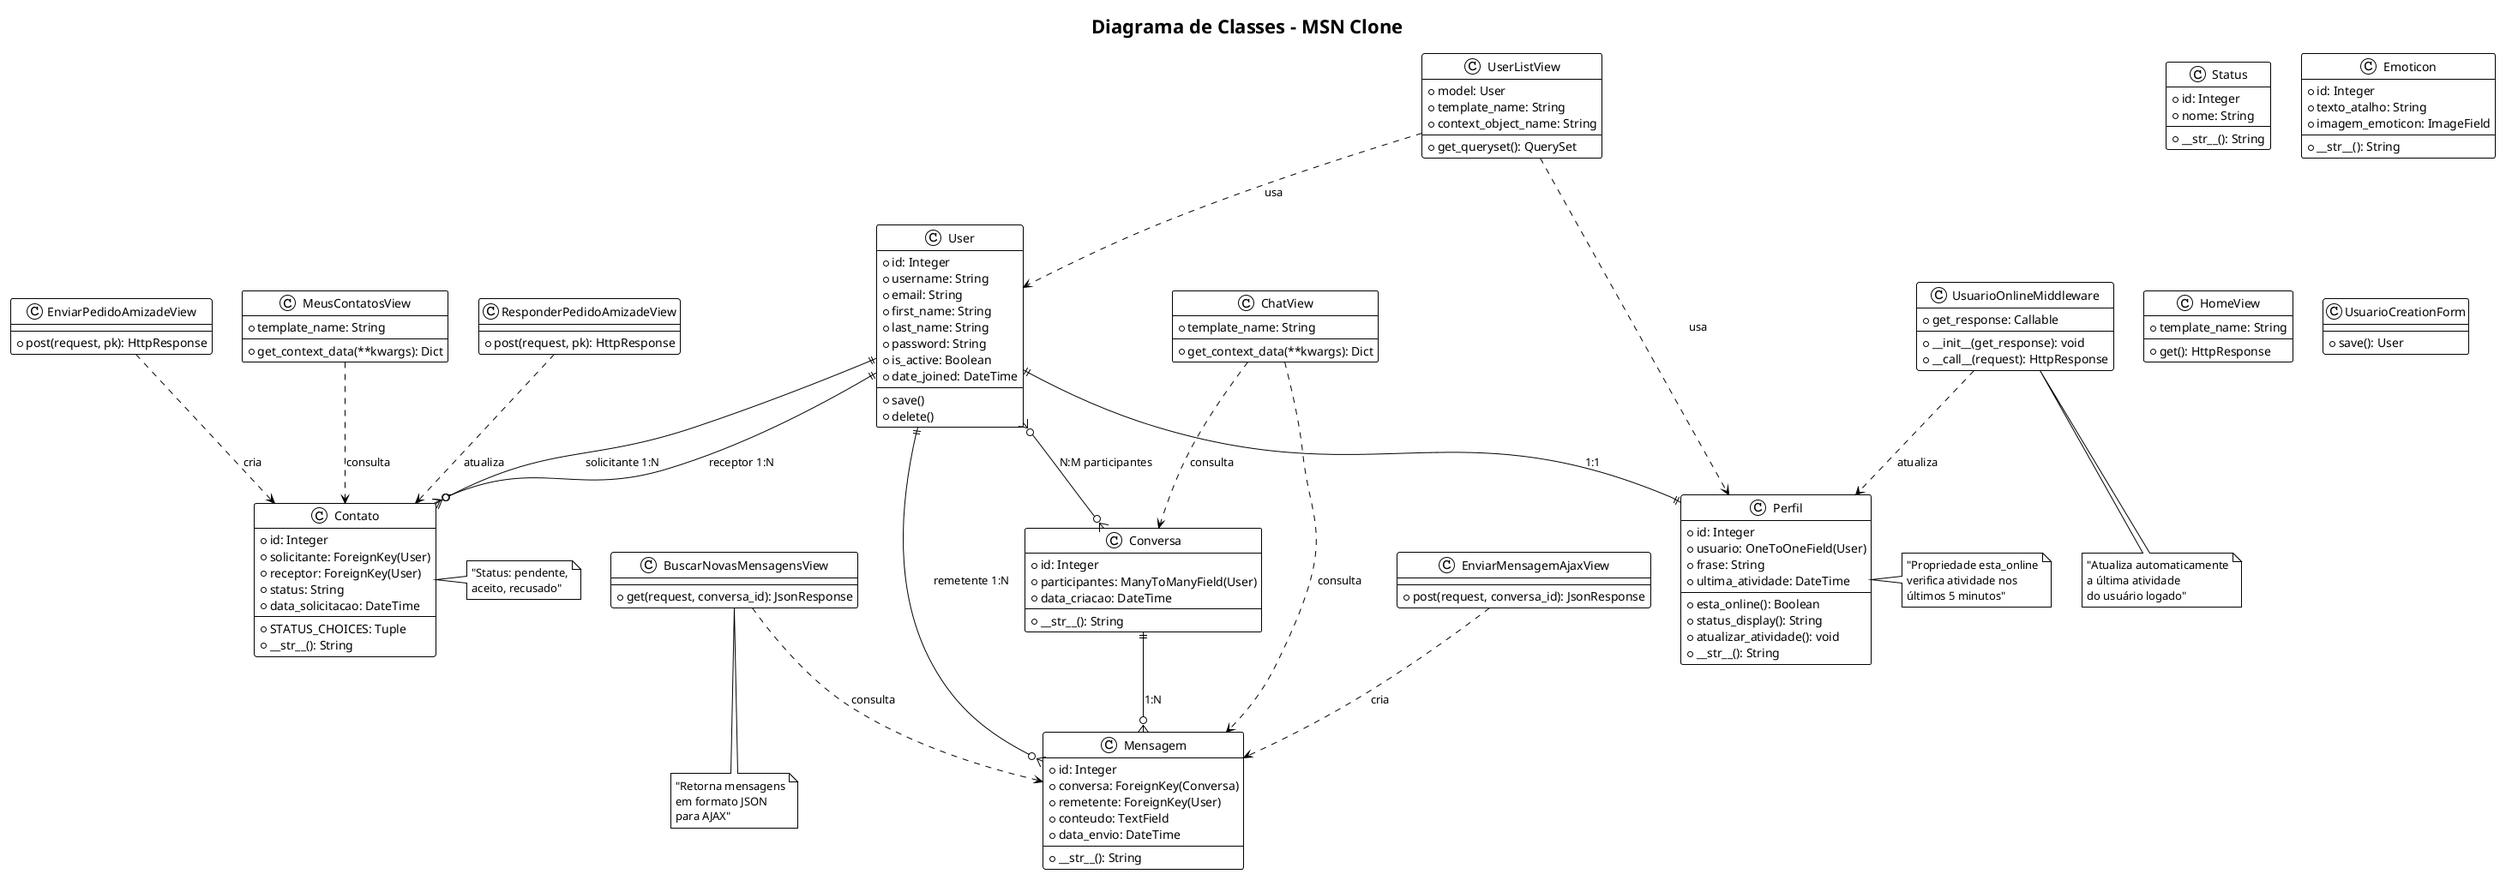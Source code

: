 @startuml DiagramaClassesMSNClone
!theme plain
skinparam backgroundColor white

title Diagrama de Classes - MSN Clone

' Django User (built-in)
class User {
    +id: Integer
    +username: String
    +email: String
    +first_name: String
    +last_name: String
    +password: String
    +is_active: Boolean
    +date_joined: DateTime
    --
    +save()
    +delete()
}

' Core Models
class Perfil {
    +id: Integer
    +usuario: OneToOneField(User)
    +frase: String
    +ultima_atividade: DateTime
    --
    +esta_online(): Boolean
    +status_display(): String
    +atualizar_atividade(): void
    +__str__(): String
}

class Status {
    +id: Integer
    +nome: String
    --
    +__str__(): String
}

class Contato {
    +id: Integer
    +solicitante: ForeignKey(User)
    +receptor: ForeignKey(User)
    +status: String
    +data_solicitacao: DateTime
    --
    +STATUS_CHOICES: Tuple
    +__str__(): String
}

class Conversa {
    +id: Integer
    +participantes: ManyToManyField(User)
    +data_criacao: DateTime
    --
    +__str__(): String
}

class Mensagem {
    +id: Integer
    +conversa: ForeignKey(Conversa)
    +remetente: ForeignKey(User)
    +conteudo: TextField
    +data_envio: DateTime
    --
    +__str__(): String
}

class Emoticon {
    +id: Integer
    +texto_atalho: String
    +imagem_emoticon: ImageField
    --
    +__str__(): String
}

' Views Classes
class HomeView {
    +template_name: String
    --
    +get(): HttpResponse
}

class UserListView {
    +model: User
    +template_name: String
    +context_object_name: String
    --
    +get_queryset(): QuerySet
}

class EnviarPedidoAmizadeView {
    --
    +post(request, pk): HttpResponse
}

class MeusContatosView {
    +template_name: String
    --
    +get_context_data(**kwargs): Dict
}

class ResponderPedidoAmizadeView {
    --
    +post(request, pk): HttpResponse
}

class ChatView {
    +template_name: String
    --
    +get_context_data(**kwargs): Dict
}

class BuscarNovasMensagensView {
    --
    +get(request, conversa_id): JsonResponse
}

class EnviarMensagemAjaxView {
    --
    +post(request, conversa_id): JsonResponse
}

' Middleware
class UsuarioOnlineMiddleware {
    +get_response: Callable
    --
    +__init__(get_response): void
    +__call__(request): HttpResponse
}

' Forms
class UsuarioCreationForm {
    --
    +save(): User
}

' Relacionamentos
User ||--|| Perfil : "1:1"
User ||--o{ Contato : "solicitante 1:N"
User ||--o{ Contato : "receptor 1:N"
User }o--o{ Conversa : "N:M participantes"
User ||--o{ Mensagem : "remetente 1:N"
Conversa ||--o{ Mensagem : "1:N"

' Relacionamentos das Views com Models
UserListView ..> User : "usa"
UserListView ..> Perfil : "usa"
EnviarPedidoAmizadeView ..> Contato : "cria"
MeusContatosView ..> Contato : "consulta"
ResponderPedidoAmizadeView ..> Contato : "atualiza"
ChatView ..> Conversa : "consulta"
ChatView ..> Mensagem : "consulta"
BuscarNovasMensagensView ..> Mensagem : "consulta"
EnviarMensagemAjaxView ..> Mensagem : "cria"

' Middleware relationship
UsuarioOnlineMiddleware ..> Perfil : "atualiza"

' Notes
note right of Perfil : "Propriedade esta_online\nverifica atividade nos\núltimos 5 minutos"
note right of Contato : "Status: pendente,\naceito, recusado"
note bottom of BuscarNovasMensagensView : "Retorna mensagens\nem formato JSON\npara AJAX"
note bottom of UsuarioOnlineMiddleware : "Atualiza automaticamente\na última atividade\ndo usuário logado"

@enduml
